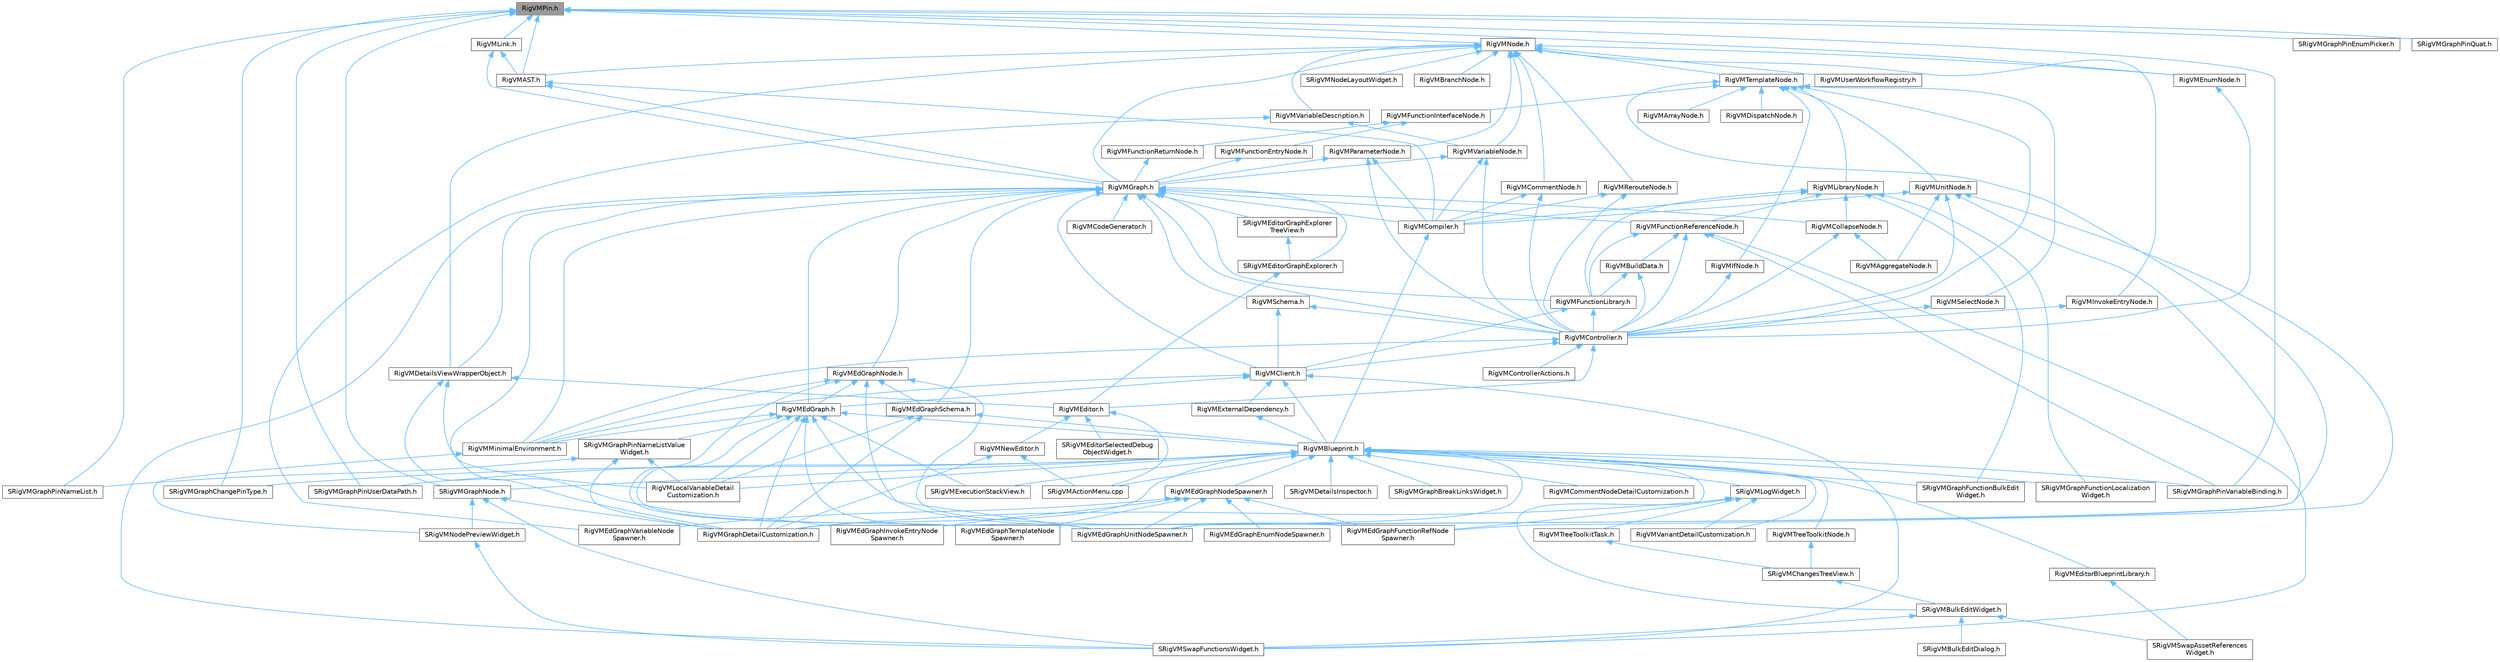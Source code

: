 digraph "RigVMPin.h"
{
 // INTERACTIVE_SVG=YES
 // LATEX_PDF_SIZE
  bgcolor="transparent";
  edge [fontname=Helvetica,fontsize=10,labelfontname=Helvetica,labelfontsize=10];
  node [fontname=Helvetica,fontsize=10,shape=box,height=0.2,width=0.4];
  Node1 [id="Node000001",label="RigVMPin.h",height=0.2,width=0.4,color="gray40", fillcolor="grey60", style="filled", fontcolor="black",tooltip=" "];
  Node1 -> Node2 [id="edge1_Node000001_Node000002",dir="back",color="steelblue1",style="solid",tooltip=" "];
  Node2 [id="Node000002",label="RigVMAST.h",height=0.2,width=0.4,color="grey40", fillcolor="white", style="filled",URL="$d9/d6d/RigVMAST_8h.html",tooltip=" "];
  Node2 -> Node3 [id="edge2_Node000002_Node000003",dir="back",color="steelblue1",style="solid",tooltip=" "];
  Node3 [id="Node000003",label="RigVMCompiler.h",height=0.2,width=0.4,color="grey40", fillcolor="white", style="filled",URL="$d7/d63/RigVMCompiler_8h.html",tooltip=" "];
  Node3 -> Node4 [id="edge3_Node000003_Node000004",dir="back",color="steelblue1",style="solid",tooltip=" "];
  Node4 [id="Node000004",label="RigVMBlueprint.h",height=0.2,width=0.4,color="grey40", fillcolor="white", style="filled",URL="$df/d44/RigVMBlueprint_8h.html",tooltip=" "];
  Node4 -> Node5 [id="edge4_Node000004_Node000005",dir="back",color="steelblue1",style="solid",tooltip=" "];
  Node5 [id="Node000005",label="RigVMCommentNodeDetailCustomization.h",height=0.2,width=0.4,color="grey40", fillcolor="white", style="filled",URL="$de/ddb/RigVMCommentNodeDetailCustomization_8h.html",tooltip=" "];
  Node4 -> Node6 [id="edge5_Node000004_Node000006",dir="back",color="steelblue1",style="solid",tooltip=" "];
  Node6 [id="Node000006",label="RigVMEdGraphFunctionRefNode\lSpawner.h",height=0.2,width=0.4,color="grey40", fillcolor="white", style="filled",URL="$d3/d16/RigVMEdGraphFunctionRefNodeSpawner_8h.html",tooltip=" "];
  Node4 -> Node7 [id="edge6_Node000004_Node000007",dir="back",color="steelblue1",style="solid",tooltip=" "];
  Node7 [id="Node000007",label="RigVMEdGraphNodeSpawner.h",height=0.2,width=0.4,color="grey40", fillcolor="white", style="filled",URL="$d4/d8b/RigVMEdGraphNodeSpawner_8h.html",tooltip=" "];
  Node7 -> Node8 [id="edge7_Node000007_Node000008",dir="back",color="steelblue1",style="solid",tooltip=" "];
  Node8 [id="Node000008",label="RigVMEdGraphEnumNodeSpawner.h",height=0.2,width=0.4,color="grey40", fillcolor="white", style="filled",URL="$d3/dfd/RigVMEdGraphEnumNodeSpawner_8h.html",tooltip=" "];
  Node7 -> Node6 [id="edge8_Node000007_Node000006",dir="back",color="steelblue1",style="solid",tooltip=" "];
  Node7 -> Node9 [id="edge9_Node000007_Node000009",dir="back",color="steelblue1",style="solid",tooltip=" "];
  Node9 [id="Node000009",label="RigVMEdGraphInvokeEntryNode\lSpawner.h",height=0.2,width=0.4,color="grey40", fillcolor="white", style="filled",URL="$d9/de6/RigVMEdGraphInvokeEntryNodeSpawner_8h.html",tooltip=" "];
  Node7 -> Node10 [id="edge10_Node000007_Node000010",dir="back",color="steelblue1",style="solid",tooltip=" "];
  Node10 [id="Node000010",label="RigVMEdGraphTemplateNode\lSpawner.h",height=0.2,width=0.4,color="grey40", fillcolor="white", style="filled",URL="$d9/d6c/RigVMEdGraphTemplateNodeSpawner_8h.html",tooltip=" "];
  Node7 -> Node11 [id="edge11_Node000007_Node000011",dir="back",color="steelblue1",style="solid",tooltip=" "];
  Node11 [id="Node000011",label="RigVMEdGraphUnitNodeSpawner.h",height=0.2,width=0.4,color="grey40", fillcolor="white", style="filled",URL="$d3/d6b/RigVMEdGraphUnitNodeSpawner_8h.html",tooltip=" "];
  Node7 -> Node12 [id="edge12_Node000007_Node000012",dir="back",color="steelblue1",style="solid",tooltip=" "];
  Node12 [id="Node000012",label="RigVMEdGraphVariableNode\lSpawner.h",height=0.2,width=0.4,color="grey40", fillcolor="white", style="filled",URL="$d0/d83/RigVMEdGraphVariableNodeSpawner_8h.html",tooltip=" "];
  Node4 -> Node11 [id="edge13_Node000004_Node000011",dir="back",color="steelblue1",style="solid",tooltip=" "];
  Node4 -> Node13 [id="edge14_Node000004_Node000013",dir="back",color="steelblue1",style="solid",tooltip=" "];
  Node13 [id="Node000013",label="RigVMEditorBlueprintLibrary.h",height=0.2,width=0.4,color="grey40", fillcolor="white", style="filled",URL="$d9/d31/RigVMEditorBlueprintLibrary_8h.html",tooltip=" "];
  Node13 -> Node14 [id="edge15_Node000013_Node000014",dir="back",color="steelblue1",style="solid",tooltip=" "];
  Node14 [id="Node000014",label="SRigVMSwapAssetReferences\lWidget.h",height=0.2,width=0.4,color="grey40", fillcolor="white", style="filled",URL="$db/d3f/SRigVMSwapAssetReferencesWidget_8h.html",tooltip=" "];
  Node4 -> Node15 [id="edge16_Node000004_Node000015",dir="back",color="steelblue1",style="solid",tooltip=" "];
  Node15 [id="Node000015",label="RigVMGraphDetailCustomization.h",height=0.2,width=0.4,color="grey40", fillcolor="white", style="filled",URL="$da/d8c/RigVMGraphDetailCustomization_8h.html",tooltip=" "];
  Node4 -> Node16 [id="edge17_Node000004_Node000016",dir="back",color="steelblue1",style="solid",tooltip=" "];
  Node16 [id="Node000016",label="RigVMLocalVariableDetail\lCustomization.h",height=0.2,width=0.4,color="grey40", fillcolor="white", style="filled",URL="$de/de8/RigVMLocalVariableDetailCustomization_8h.html",tooltip=" "];
  Node4 -> Node17 [id="edge18_Node000004_Node000017",dir="back",color="steelblue1",style="solid",tooltip=" "];
  Node17 [id="Node000017",label="RigVMTreeToolkitNode.h",height=0.2,width=0.4,color="grey40", fillcolor="white", style="filled",URL="$dc/d84/RigVMTreeToolkitNode_8h.html",tooltip=" "];
  Node17 -> Node18 [id="edge19_Node000017_Node000018",dir="back",color="steelblue1",style="solid",tooltip=" "];
  Node18 [id="Node000018",label="SRigVMChangesTreeView.h",height=0.2,width=0.4,color="grey40", fillcolor="white", style="filled",URL="$dd/d83/SRigVMChangesTreeView_8h.html",tooltip=" "];
  Node18 -> Node19 [id="edge20_Node000018_Node000019",dir="back",color="steelblue1",style="solid",tooltip=" "];
  Node19 [id="Node000019",label="SRigVMBulkEditWidget.h",height=0.2,width=0.4,color="grey40", fillcolor="white", style="filled",URL="$d7/dab/SRigVMBulkEditWidget_8h.html",tooltip=" "];
  Node19 -> Node20 [id="edge21_Node000019_Node000020",dir="back",color="steelblue1",style="solid",tooltip=" "];
  Node20 [id="Node000020",label="SRigVMBulkEditDialog.h",height=0.2,width=0.4,color="grey40", fillcolor="white", style="filled",URL="$dd/d89/SRigVMBulkEditDialog_8h.html",tooltip=" "];
  Node19 -> Node14 [id="edge22_Node000019_Node000014",dir="back",color="steelblue1",style="solid",tooltip=" "];
  Node19 -> Node21 [id="edge23_Node000019_Node000021",dir="back",color="steelblue1",style="solid",tooltip=" "];
  Node21 [id="Node000021",label="SRigVMSwapFunctionsWidget.h",height=0.2,width=0.4,color="grey40", fillcolor="white", style="filled",URL="$d0/da2/SRigVMSwapFunctionsWidget_8h.html",tooltip=" "];
  Node4 -> Node22 [id="edge24_Node000004_Node000022",dir="back",color="steelblue1",style="solid",tooltip=" "];
  Node22 [id="Node000022",label="RigVMVariantDetailCustomization.h",height=0.2,width=0.4,color="grey40", fillcolor="white", style="filled",URL="$d2/db8/RigVMVariantDetailCustomization_8h.html",tooltip=" "];
  Node4 -> Node23 [id="edge25_Node000004_Node000023",dir="back",color="steelblue1",style="solid",tooltip=" "];
  Node23 [id="Node000023",label="SRigVMActionMenu.cpp",height=0.2,width=0.4,color="grey40", fillcolor="white", style="filled",URL="$dc/d4c/SRigVMActionMenu_8cpp.html",tooltip=" "];
  Node4 -> Node24 [id="edge26_Node000004_Node000024",dir="back",color="steelblue1",style="solid",tooltip=" "];
  Node24 [id="Node000024",label="SRigVMDetailsInspector.h",height=0.2,width=0.4,color="grey40", fillcolor="white", style="filled",URL="$df/dfb/SRigVMDetailsInspector_8h.html",tooltip=" "];
  Node4 -> Node25 [id="edge27_Node000004_Node000025",dir="back",color="steelblue1",style="solid",tooltip=" "];
  Node25 [id="Node000025",label="SRigVMExecutionStackView.h",height=0.2,width=0.4,color="grey40", fillcolor="white", style="filled",URL="$d9/d2b/SRigVMExecutionStackView_8h.html",tooltip=" "];
  Node4 -> Node26 [id="edge28_Node000004_Node000026",dir="back",color="steelblue1",style="solid",tooltip=" "];
  Node26 [id="Node000026",label="SRigVMGraphBreakLinksWidget.h",height=0.2,width=0.4,color="grey40", fillcolor="white", style="filled",URL="$d8/d4a/SRigVMGraphBreakLinksWidget_8h.html",tooltip=" "];
  Node4 -> Node27 [id="edge29_Node000004_Node000027",dir="back",color="steelblue1",style="solid",tooltip=" "];
  Node27 [id="Node000027",label="SRigVMGraphChangePinType.h",height=0.2,width=0.4,color="grey40", fillcolor="white", style="filled",URL="$d4/da7/SRigVMGraphChangePinType_8h.html",tooltip=" "];
  Node4 -> Node28 [id="edge30_Node000004_Node000028",dir="back",color="steelblue1",style="solid",tooltip=" "];
  Node28 [id="Node000028",label="SRigVMGraphFunctionBulkEdit\lWidget.h",height=0.2,width=0.4,color="grey40", fillcolor="white", style="filled",URL="$db/dbf/SRigVMGraphFunctionBulkEditWidget_8h.html",tooltip=" "];
  Node4 -> Node29 [id="edge31_Node000004_Node000029",dir="back",color="steelblue1",style="solid",tooltip=" "];
  Node29 [id="Node000029",label="SRigVMGraphFunctionLocalization\lWidget.h",height=0.2,width=0.4,color="grey40", fillcolor="white", style="filled",URL="$dd/d59/SRigVMGraphFunctionLocalizationWidget_8h.html",tooltip=" "];
  Node4 -> Node30 [id="edge32_Node000004_Node000030",dir="back",color="steelblue1",style="solid",tooltip=" "];
  Node30 [id="Node000030",label="SRigVMGraphNode.h",height=0.2,width=0.4,color="grey40", fillcolor="white", style="filled",URL="$d0/d1e/SRigVMGraphNode_8h.html",tooltip=" "];
  Node30 -> Node15 [id="edge33_Node000030_Node000015",dir="back",color="steelblue1",style="solid",tooltip=" "];
  Node30 -> Node31 [id="edge34_Node000030_Node000031",dir="back",color="steelblue1",style="solid",tooltip=" "];
  Node31 [id="Node000031",label="SRigVMNodePreviewWidget.h",height=0.2,width=0.4,color="grey40", fillcolor="white", style="filled",URL="$d5/d72/SRigVMNodePreviewWidget_8h.html",tooltip=" "];
  Node31 -> Node21 [id="edge35_Node000031_Node000021",dir="back",color="steelblue1",style="solid",tooltip=" "];
  Node30 -> Node21 [id="edge36_Node000030_Node000021",dir="back",color="steelblue1",style="solid",tooltip=" "];
  Node4 -> Node32 [id="edge37_Node000004_Node000032",dir="back",color="steelblue1",style="solid",tooltip=" "];
  Node32 [id="Node000032",label="SRigVMGraphPinUserDataPath.h",height=0.2,width=0.4,color="grey40", fillcolor="white", style="filled",URL="$d5/d31/SRigVMGraphPinUserDataPath_8h.html",tooltip=" "];
  Node4 -> Node33 [id="edge38_Node000004_Node000033",dir="back",color="steelblue1",style="solid",tooltip=" "];
  Node33 [id="Node000033",label="SRigVMGraphPinVariableBinding.h",height=0.2,width=0.4,color="grey40", fillcolor="white", style="filled",URL="$db/dca/SRigVMGraphPinVariableBinding_8h.html",tooltip=" "];
  Node4 -> Node34 [id="edge39_Node000004_Node000034",dir="back",color="steelblue1",style="solid",tooltip=" "];
  Node34 [id="Node000034",label="SRigVMLogWidget.h",height=0.2,width=0.4,color="grey40", fillcolor="white", style="filled",URL="$d9/dab/SRigVMLogWidget_8h.html",tooltip=" "];
  Node34 -> Node15 [id="edge40_Node000034_Node000015",dir="back",color="steelblue1",style="solid",tooltip=" "];
  Node34 -> Node35 [id="edge41_Node000034_Node000035",dir="back",color="steelblue1",style="solid",tooltip=" "];
  Node35 [id="Node000035",label="RigVMTreeToolkitTask.h",height=0.2,width=0.4,color="grey40", fillcolor="white", style="filled",URL="$d1/dd5/RigVMTreeToolkitTask_8h.html",tooltip=" "];
  Node35 -> Node18 [id="edge42_Node000035_Node000018",dir="back",color="steelblue1",style="solid",tooltip=" "];
  Node34 -> Node22 [id="edge43_Node000034_Node000022",dir="back",color="steelblue1",style="solid",tooltip=" "];
  Node34 -> Node19 [id="edge44_Node000034_Node000019",dir="back",color="steelblue1",style="solid",tooltip=" "];
  Node2 -> Node36 [id="edge45_Node000002_Node000036",dir="back",color="steelblue1",style="solid",tooltip=" "];
  Node36 [id="Node000036",label="RigVMGraph.h",height=0.2,width=0.4,color="grey40", fillcolor="white", style="filled",URL="$d7/dfd/RigVMGraph_8h.html",tooltip=" "];
  Node36 -> Node37 [id="edge46_Node000036_Node000037",dir="back",color="steelblue1",style="solid",tooltip=" "];
  Node37 [id="Node000037",label="RigVMClient.h",height=0.2,width=0.4,color="grey40", fillcolor="white", style="filled",URL="$db/d93/RigVMClient_8h.html",tooltip=" "];
  Node37 -> Node4 [id="edge47_Node000037_Node000004",dir="back",color="steelblue1",style="solid",tooltip=" "];
  Node37 -> Node38 [id="edge48_Node000037_Node000038",dir="back",color="steelblue1",style="solid",tooltip=" "];
  Node38 [id="Node000038",label="RigVMEdGraph.h",height=0.2,width=0.4,color="grey40", fillcolor="white", style="filled",URL="$d9/d8c/RigVMEdGraph_8h.html",tooltip=" "];
  Node38 -> Node4 [id="edge49_Node000038_Node000004",dir="back",color="steelblue1",style="solid",tooltip=" "];
  Node38 -> Node6 [id="edge50_Node000038_Node000006",dir="back",color="steelblue1",style="solid",tooltip=" "];
  Node38 -> Node10 [id="edge51_Node000038_Node000010",dir="back",color="steelblue1",style="solid",tooltip=" "];
  Node38 -> Node11 [id="edge52_Node000038_Node000011",dir="back",color="steelblue1",style="solid",tooltip=" "];
  Node38 -> Node15 [id="edge53_Node000038_Node000015",dir="back",color="steelblue1",style="solid",tooltip=" "];
  Node38 -> Node16 [id="edge54_Node000038_Node000016",dir="back",color="steelblue1",style="solid",tooltip=" "];
  Node38 -> Node39 [id="edge55_Node000038_Node000039",dir="back",color="steelblue1",style="solid",tooltip=" "];
  Node39 [id="Node000039",label="RigVMMinimalEnvironment.h",height=0.2,width=0.4,color="grey40", fillcolor="white", style="filled",URL="$d4/d4a/RigVMMinimalEnvironment_8h.html",tooltip=" "];
  Node39 -> Node31 [id="edge56_Node000039_Node000031",dir="back",color="steelblue1",style="solid",tooltip=" "];
  Node38 -> Node25 [id="edge57_Node000038_Node000025",dir="back",color="steelblue1",style="solid",tooltip=" "];
  Node38 -> Node40 [id="edge58_Node000038_Node000040",dir="back",color="steelblue1",style="solid",tooltip=" "];
  Node40 [id="Node000040",label="SRigVMGraphPinNameListValue\lWidget.h",height=0.2,width=0.4,color="grey40", fillcolor="white", style="filled",URL="$dc/dac/SRigVMGraphPinNameListValueWidget_8h.html",tooltip=" "];
  Node40 -> Node15 [id="edge59_Node000040_Node000015",dir="back",color="steelblue1",style="solid",tooltip=" "];
  Node40 -> Node16 [id="edge60_Node000040_Node000016",dir="back",color="steelblue1",style="solid",tooltip=" "];
  Node40 -> Node41 [id="edge61_Node000040_Node000041",dir="back",color="steelblue1",style="solid",tooltip=" "];
  Node41 [id="Node000041",label="SRigVMGraphPinNameList.h",height=0.2,width=0.4,color="grey40", fillcolor="white", style="filled",URL="$d7/dfc/SRigVMGraphPinNameList_8h.html",tooltip=" "];
  Node37 -> Node42 [id="edge62_Node000037_Node000042",dir="back",color="steelblue1",style="solid",tooltip=" "];
  Node42 [id="Node000042",label="RigVMExternalDependency.h",height=0.2,width=0.4,color="grey40", fillcolor="white", style="filled",URL="$d2/d83/RigVMExternalDependency_8h.html",tooltip=" "];
  Node42 -> Node4 [id="edge63_Node000042_Node000004",dir="back",color="steelblue1",style="solid",tooltip=" "];
  Node37 -> Node39 [id="edge64_Node000037_Node000039",dir="back",color="steelblue1",style="solid",tooltip=" "];
  Node37 -> Node21 [id="edge65_Node000037_Node000021",dir="back",color="steelblue1",style="solid",tooltip=" "];
  Node36 -> Node43 [id="edge66_Node000036_Node000043",dir="back",color="steelblue1",style="solid",tooltip=" "];
  Node43 [id="Node000043",label="RigVMCodeGenerator.h",height=0.2,width=0.4,color="grey40", fillcolor="white", style="filled",URL="$d4/d2b/RigVMCodeGenerator_8h.html",tooltip=" "];
  Node36 -> Node44 [id="edge67_Node000036_Node000044",dir="back",color="steelblue1",style="solid",tooltip=" "];
  Node44 [id="Node000044",label="RigVMCollapseNode.h",height=0.2,width=0.4,color="grey40", fillcolor="white", style="filled",URL="$d1/d95/RigVMCollapseNode_8h.html",tooltip=" "];
  Node44 -> Node45 [id="edge68_Node000044_Node000045",dir="back",color="steelblue1",style="solid",tooltip=" "];
  Node45 [id="Node000045",label="RigVMAggregateNode.h",height=0.2,width=0.4,color="grey40", fillcolor="white", style="filled",URL="$d7/d89/RigVMAggregateNode_8h.html",tooltip=" "];
  Node44 -> Node46 [id="edge69_Node000044_Node000046",dir="back",color="steelblue1",style="solid",tooltip=" "];
  Node46 [id="Node000046",label="RigVMController.h",height=0.2,width=0.4,color="grey40", fillcolor="white", style="filled",URL="$da/d1e/RigVMController_8h.html",tooltip=" "];
  Node46 -> Node37 [id="edge70_Node000046_Node000037",dir="back",color="steelblue1",style="solid",tooltip=" "];
  Node46 -> Node47 [id="edge71_Node000046_Node000047",dir="back",color="steelblue1",style="solid",tooltip=" "];
  Node47 [id="Node000047",label="RigVMControllerActions.h",height=0.2,width=0.4,color="grey40", fillcolor="white", style="filled",URL="$d3/dc4/RigVMControllerActions_8h.html",tooltip=" "];
  Node46 -> Node48 [id="edge72_Node000046_Node000048",dir="back",color="steelblue1",style="solid",tooltip=" "];
  Node48 [id="Node000048",label="RigVMEditor.h",height=0.2,width=0.4,color="grey40", fillcolor="white", style="filled",URL="$d3/d13/RigVMEditor_8h.html",tooltip=" "];
  Node48 -> Node49 [id="edge73_Node000048_Node000049",dir="back",color="steelblue1",style="solid",tooltip=" "];
  Node49 [id="Node000049",label="RigVMNewEditor.h",height=0.2,width=0.4,color="grey40", fillcolor="white", style="filled",URL="$df/dd1/RigVMNewEditor_8h.html",tooltip=" "];
  Node49 -> Node15 [id="edge74_Node000049_Node000015",dir="back",color="steelblue1",style="solid",tooltip=" "];
  Node49 -> Node23 [id="edge75_Node000049_Node000023",dir="back",color="steelblue1",style="solid",tooltip=" "];
  Node48 -> Node23 [id="edge76_Node000048_Node000023",dir="back",color="steelblue1",style="solid",tooltip=" "];
  Node48 -> Node50 [id="edge77_Node000048_Node000050",dir="back",color="steelblue1",style="solid",tooltip=" "];
  Node50 [id="Node000050",label="SRigVMEditorSelectedDebug\lObjectWidget.h",height=0.2,width=0.4,color="grey40", fillcolor="white", style="filled",URL="$d9/dcd/SRigVMEditorSelectedDebugObjectWidget_8h.html",tooltip=" "];
  Node46 -> Node39 [id="edge78_Node000046_Node000039",dir="back",color="steelblue1",style="solid",tooltip=" "];
  Node36 -> Node3 [id="edge79_Node000036_Node000003",dir="back",color="steelblue1",style="solid",tooltip=" "];
  Node36 -> Node46 [id="edge80_Node000036_Node000046",dir="back",color="steelblue1",style="solid",tooltip=" "];
  Node36 -> Node51 [id="edge81_Node000036_Node000051",dir="back",color="steelblue1",style="solid",tooltip=" "];
  Node51 [id="Node000051",label="RigVMDetailsViewWrapperObject.h",height=0.2,width=0.4,color="grey40", fillcolor="white", style="filled",URL="$dd/d41/RigVMDetailsViewWrapperObject_8h.html",tooltip=" "];
  Node51 -> Node48 [id="edge82_Node000051_Node000048",dir="back",color="steelblue1",style="solid",tooltip=" "];
  Node51 -> Node15 [id="edge83_Node000051_Node000015",dir="back",color="steelblue1",style="solid",tooltip=" "];
  Node51 -> Node16 [id="edge84_Node000051_Node000016",dir="back",color="steelblue1",style="solid",tooltip=" "];
  Node36 -> Node38 [id="edge85_Node000036_Node000038",dir="back",color="steelblue1",style="solid",tooltip=" "];
  Node36 -> Node9 [id="edge86_Node000036_Node000009",dir="back",color="steelblue1",style="solid",tooltip=" "];
  Node36 -> Node52 [id="edge87_Node000036_Node000052",dir="back",color="steelblue1",style="solid",tooltip=" "];
  Node52 [id="Node000052",label="RigVMEdGraphNode.h",height=0.2,width=0.4,color="grey40", fillcolor="white", style="filled",URL="$d8/dcd/RigVMEdGraphNode_8h.html",tooltip=" "];
  Node52 -> Node38 [id="edge88_Node000052_Node000038",dir="back",color="steelblue1",style="solid",tooltip=" "];
  Node52 -> Node6 [id="edge89_Node000052_Node000006",dir="back",color="steelblue1",style="solid",tooltip=" "];
  Node52 -> Node53 [id="edge90_Node000052_Node000053",dir="back",color="steelblue1",style="solid",tooltip=" "];
  Node53 [id="Node000053",label="RigVMEdGraphSchema.h",height=0.2,width=0.4,color="grey40", fillcolor="white", style="filled",URL="$dc/de3/RigVMEdGraphSchema_8h.html",tooltip=" "];
  Node53 -> Node4 [id="edge91_Node000053_Node000004",dir="back",color="steelblue1",style="solid",tooltip=" "];
  Node53 -> Node15 [id="edge92_Node000053_Node000015",dir="back",color="steelblue1",style="solid",tooltip=" "];
  Node53 -> Node16 [id="edge93_Node000053_Node000016",dir="back",color="steelblue1",style="solid",tooltip=" "];
  Node52 -> Node10 [id="edge94_Node000052_Node000010",dir="back",color="steelblue1",style="solid",tooltip=" "];
  Node52 -> Node11 [id="edge95_Node000052_Node000011",dir="back",color="steelblue1",style="solid",tooltip=" "];
  Node52 -> Node39 [id="edge96_Node000052_Node000039",dir="back",color="steelblue1",style="solid",tooltip=" "];
  Node36 -> Node53 [id="edge97_Node000036_Node000053",dir="back",color="steelblue1",style="solid",tooltip=" "];
  Node36 -> Node54 [id="edge98_Node000036_Node000054",dir="back",color="steelblue1",style="solid",tooltip=" "];
  Node54 [id="Node000054",label="RigVMFunctionLibrary.h",height=0.2,width=0.4,color="grey40", fillcolor="white", style="filled",URL="$da/d39/RigVMFunctionLibrary_8h.html",tooltip=" "];
  Node54 -> Node37 [id="edge99_Node000054_Node000037",dir="back",color="steelblue1",style="solid",tooltip=" "];
  Node54 -> Node46 [id="edge100_Node000054_Node000046",dir="back",color="steelblue1",style="solid",tooltip=" "];
  Node36 -> Node55 [id="edge101_Node000036_Node000055",dir="back",color="steelblue1",style="solid",tooltip=" "];
  Node55 [id="Node000055",label="RigVMFunctionReferenceNode.h",height=0.2,width=0.4,color="grey40", fillcolor="white", style="filled",URL="$d8/dae/RigVMFunctionReferenceNode_8h.html",tooltip=" "];
  Node55 -> Node56 [id="edge102_Node000055_Node000056",dir="back",color="steelblue1",style="solid",tooltip=" "];
  Node56 [id="Node000056",label="RigVMBuildData.h",height=0.2,width=0.4,color="grey40", fillcolor="white", style="filled",URL="$df/d5a/RigVMBuildData_8h.html",tooltip=" "];
  Node56 -> Node46 [id="edge103_Node000056_Node000046",dir="back",color="steelblue1",style="solid",tooltip=" "];
  Node56 -> Node54 [id="edge104_Node000056_Node000054",dir="back",color="steelblue1",style="solid",tooltip=" "];
  Node55 -> Node46 [id="edge105_Node000055_Node000046",dir="back",color="steelblue1",style="solid",tooltip=" "];
  Node55 -> Node54 [id="edge106_Node000055_Node000054",dir="back",color="steelblue1",style="solid",tooltip=" "];
  Node55 -> Node33 [id="edge107_Node000055_Node000033",dir="back",color="steelblue1",style="solid",tooltip=" "];
  Node55 -> Node21 [id="edge108_Node000055_Node000021",dir="back",color="steelblue1",style="solid",tooltip=" "];
  Node36 -> Node39 [id="edge109_Node000036_Node000039",dir="back",color="steelblue1",style="solid",tooltip=" "];
  Node36 -> Node57 [id="edge110_Node000036_Node000057",dir="back",color="steelblue1",style="solid",tooltip=" "];
  Node57 [id="Node000057",label="RigVMSchema.h",height=0.2,width=0.4,color="grey40", fillcolor="white", style="filled",URL="$d7/dc2/RigVMSchema_8h.html",tooltip=" "];
  Node57 -> Node37 [id="edge111_Node000057_Node000037",dir="back",color="steelblue1",style="solid",tooltip=" "];
  Node57 -> Node46 [id="edge112_Node000057_Node000046",dir="back",color="steelblue1",style="solid",tooltip=" "];
  Node36 -> Node58 [id="edge113_Node000036_Node000058",dir="back",color="steelblue1",style="solid",tooltip=" "];
  Node58 [id="Node000058",label="SRigVMEditorGraphExplorer.h",height=0.2,width=0.4,color="grey40", fillcolor="white", style="filled",URL="$db/d11/SRigVMEditorGraphExplorer_8h.html",tooltip=" "];
  Node58 -> Node48 [id="edge114_Node000058_Node000048",dir="back",color="steelblue1",style="solid",tooltip=" "];
  Node36 -> Node59 [id="edge115_Node000036_Node000059",dir="back",color="steelblue1",style="solid",tooltip=" "];
  Node59 [id="Node000059",label="SRigVMEditorGraphExplorer\lTreeView.h",height=0.2,width=0.4,color="grey40", fillcolor="white", style="filled",URL="$d8/d43/SRigVMEditorGraphExplorerTreeView_8h.html",tooltip=" "];
  Node59 -> Node58 [id="edge116_Node000059_Node000058",dir="back",color="steelblue1",style="solid",tooltip=" "];
  Node36 -> Node21 [id="edge117_Node000036_Node000021",dir="back",color="steelblue1",style="solid",tooltip=" "];
  Node1 -> Node60 [id="edge118_Node000001_Node000060",dir="back",color="steelblue1",style="solid",tooltip=" "];
  Node60 [id="Node000060",label="RigVMEnumNode.h",height=0.2,width=0.4,color="grey40", fillcolor="white", style="filled",URL="$d8/d16/RigVMEnumNode_8h.html",tooltip=" "];
  Node60 -> Node46 [id="edge119_Node000060_Node000046",dir="back",color="steelblue1",style="solid",tooltip=" "];
  Node1 -> Node61 [id="edge120_Node000001_Node000061",dir="back",color="steelblue1",style="solid",tooltip=" "];
  Node61 [id="Node000061",label="RigVMLink.h",height=0.2,width=0.4,color="grey40", fillcolor="white", style="filled",URL="$d0/db1/RigVMLink_8h.html",tooltip=" "];
  Node61 -> Node2 [id="edge121_Node000061_Node000002",dir="back",color="steelblue1",style="solid",tooltip=" "];
  Node61 -> Node36 [id="edge122_Node000061_Node000036",dir="back",color="steelblue1",style="solid",tooltip=" "];
  Node1 -> Node62 [id="edge123_Node000001_Node000062",dir="back",color="steelblue1",style="solid",tooltip=" "];
  Node62 [id="Node000062",label="RigVMNode.h",height=0.2,width=0.4,color="grey40", fillcolor="white", style="filled",URL="$df/d31/RigVMNode_8h.html",tooltip=" "];
  Node62 -> Node2 [id="edge124_Node000062_Node000002",dir="back",color="steelblue1",style="solid",tooltip=" "];
  Node62 -> Node63 [id="edge125_Node000062_Node000063",dir="back",color="steelblue1",style="solid",tooltip=" "];
  Node63 [id="Node000063",label="RigVMBranchNode.h",height=0.2,width=0.4,color="grey40", fillcolor="white", style="filled",URL="$dc/d3b/RigVMBranchNode_8h.html",tooltip=" "];
  Node62 -> Node64 [id="edge126_Node000062_Node000064",dir="back",color="steelblue1",style="solid",tooltip=" "];
  Node64 [id="Node000064",label="RigVMCommentNode.h",height=0.2,width=0.4,color="grey40", fillcolor="white", style="filled",URL="$da/d66/RigVMCommentNode_8h.html",tooltip=" "];
  Node64 -> Node3 [id="edge127_Node000064_Node000003",dir="back",color="steelblue1",style="solid",tooltip=" "];
  Node64 -> Node46 [id="edge128_Node000064_Node000046",dir="back",color="steelblue1",style="solid",tooltip=" "];
  Node62 -> Node51 [id="edge129_Node000062_Node000051",dir="back",color="steelblue1",style="solid",tooltip=" "];
  Node62 -> Node60 [id="edge130_Node000062_Node000060",dir="back",color="steelblue1",style="solid",tooltip=" "];
  Node62 -> Node36 [id="edge131_Node000062_Node000036",dir="back",color="steelblue1",style="solid",tooltip=" "];
  Node62 -> Node65 [id="edge132_Node000062_Node000065",dir="back",color="steelblue1",style="solid",tooltip=" "];
  Node65 [id="Node000065",label="RigVMInvokeEntryNode.h",height=0.2,width=0.4,color="grey40", fillcolor="white", style="filled",URL="$de/ddf/RigVMInvokeEntryNode_8h.html",tooltip=" "];
  Node65 -> Node46 [id="edge133_Node000065_Node000046",dir="back",color="steelblue1",style="solid",tooltip=" "];
  Node62 -> Node66 [id="edge134_Node000062_Node000066",dir="back",color="steelblue1",style="solid",tooltip=" "];
  Node66 [id="Node000066",label="RigVMParameterNode.h",height=0.2,width=0.4,color="grey40", fillcolor="white", style="filled",URL="$dd/dfd/RigVMParameterNode_8h.html",tooltip=" "];
  Node66 -> Node3 [id="edge135_Node000066_Node000003",dir="back",color="steelblue1",style="solid",tooltip=" "];
  Node66 -> Node46 [id="edge136_Node000066_Node000046",dir="back",color="steelblue1",style="solid",tooltip=" "];
  Node66 -> Node36 [id="edge137_Node000066_Node000036",dir="back",color="steelblue1",style="solid",tooltip=" "];
  Node62 -> Node67 [id="edge138_Node000062_Node000067",dir="back",color="steelblue1",style="solid",tooltip=" "];
  Node67 [id="Node000067",label="RigVMRerouteNode.h",height=0.2,width=0.4,color="grey40", fillcolor="white", style="filled",URL="$d7/dd8/RigVMRerouteNode_8h.html",tooltip=" "];
  Node67 -> Node3 [id="edge139_Node000067_Node000003",dir="back",color="steelblue1",style="solid",tooltip=" "];
  Node67 -> Node46 [id="edge140_Node000067_Node000046",dir="back",color="steelblue1",style="solid",tooltip=" "];
  Node62 -> Node68 [id="edge141_Node000062_Node000068",dir="back",color="steelblue1",style="solid",tooltip=" "];
  Node68 [id="Node000068",label="RigVMTemplateNode.h",height=0.2,width=0.4,color="grey40", fillcolor="white", style="filled",URL="$d3/d3f/RigVMTemplateNode_8h.html",tooltip=" "];
  Node68 -> Node69 [id="edge142_Node000068_Node000069",dir="back",color="steelblue1",style="solid",tooltip=" "];
  Node69 [id="Node000069",label="RigVMArrayNode.h",height=0.2,width=0.4,color="grey40", fillcolor="white", style="filled",URL="$dd/d66/RigVMArrayNode_8h.html",tooltip=" "];
  Node68 -> Node46 [id="edge143_Node000068_Node000046",dir="back",color="steelblue1",style="solid",tooltip=" "];
  Node68 -> Node70 [id="edge144_Node000068_Node000070",dir="back",color="steelblue1",style="solid",tooltip=" "];
  Node70 [id="Node000070",label="RigVMDispatchNode.h",height=0.2,width=0.4,color="grey40", fillcolor="white", style="filled",URL="$dc/d91/RigVMDispatchNode_8h.html",tooltip=" "];
  Node68 -> Node10 [id="edge145_Node000068_Node000010",dir="back",color="steelblue1",style="solid",tooltip=" "];
  Node68 -> Node71 [id="edge146_Node000068_Node000071",dir="back",color="steelblue1",style="solid",tooltip=" "];
  Node71 [id="Node000071",label="RigVMFunctionInterfaceNode.h",height=0.2,width=0.4,color="grey40", fillcolor="white", style="filled",URL="$dd/d44/RigVMFunctionInterfaceNode_8h.html",tooltip=" "];
  Node71 -> Node72 [id="edge147_Node000071_Node000072",dir="back",color="steelblue1",style="solid",tooltip=" "];
  Node72 [id="Node000072",label="RigVMFunctionEntryNode.h",height=0.2,width=0.4,color="grey40", fillcolor="white", style="filled",URL="$d1/de8/RigVMFunctionEntryNode_8h.html",tooltip=" "];
  Node72 -> Node36 [id="edge148_Node000072_Node000036",dir="back",color="steelblue1",style="solid",tooltip=" "];
  Node71 -> Node73 [id="edge149_Node000071_Node000073",dir="back",color="steelblue1",style="solid",tooltip=" "];
  Node73 [id="Node000073",label="RigVMFunctionReturnNode.h",height=0.2,width=0.4,color="grey40", fillcolor="white", style="filled",URL="$d6/dc6/RigVMFunctionReturnNode_8h.html",tooltip=" "];
  Node73 -> Node36 [id="edge150_Node000073_Node000036",dir="back",color="steelblue1",style="solid",tooltip=" "];
  Node68 -> Node74 [id="edge151_Node000068_Node000074",dir="back",color="steelblue1",style="solid",tooltip=" "];
  Node74 [id="Node000074",label="RigVMIfNode.h",height=0.2,width=0.4,color="grey40", fillcolor="white", style="filled",URL="$d6/d0c/RigVMIfNode_8h.html",tooltip=" "];
  Node74 -> Node46 [id="edge152_Node000074_Node000046",dir="back",color="steelblue1",style="solid",tooltip=" "];
  Node68 -> Node75 [id="edge153_Node000068_Node000075",dir="back",color="steelblue1",style="solid",tooltip=" "];
  Node75 [id="Node000075",label="RigVMLibraryNode.h",height=0.2,width=0.4,color="grey40", fillcolor="white", style="filled",URL="$d5/dfd/RigVMLibraryNode_8h.html",tooltip=" "];
  Node75 -> Node44 [id="edge154_Node000075_Node000044",dir="back",color="steelblue1",style="solid",tooltip=" "];
  Node75 -> Node3 [id="edge155_Node000075_Node000003",dir="back",color="steelblue1",style="solid",tooltip=" "];
  Node75 -> Node54 [id="edge156_Node000075_Node000054",dir="back",color="steelblue1",style="solid",tooltip=" "];
  Node75 -> Node55 [id="edge157_Node000075_Node000055",dir="back",color="steelblue1",style="solid",tooltip=" "];
  Node75 -> Node28 [id="edge158_Node000075_Node000028",dir="back",color="steelblue1",style="solid",tooltip=" "];
  Node75 -> Node29 [id="edge159_Node000075_Node000029",dir="back",color="steelblue1",style="solid",tooltip=" "];
  Node68 -> Node76 [id="edge160_Node000068_Node000076",dir="back",color="steelblue1",style="solid",tooltip=" "];
  Node76 [id="Node000076",label="RigVMSelectNode.h",height=0.2,width=0.4,color="grey40", fillcolor="white", style="filled",URL="$d0/db0/RigVMSelectNode_8h.html",tooltip=" "];
  Node76 -> Node46 [id="edge161_Node000076_Node000046",dir="back",color="steelblue1",style="solid",tooltip=" "];
  Node68 -> Node77 [id="edge162_Node000068_Node000077",dir="back",color="steelblue1",style="solid",tooltip=" "];
  Node77 [id="Node000077",label="RigVMUnitNode.h",height=0.2,width=0.4,color="grey40", fillcolor="white", style="filled",URL="$d1/dbc/RigVMUnitNode_8h.html",tooltip=" "];
  Node77 -> Node45 [id="edge163_Node000077_Node000045",dir="back",color="steelblue1",style="solid",tooltip=" "];
  Node77 -> Node3 [id="edge164_Node000077_Node000003",dir="back",color="steelblue1",style="solid",tooltip=" "];
  Node77 -> Node46 [id="edge165_Node000077_Node000046",dir="back",color="steelblue1",style="solid",tooltip=" "];
  Node77 -> Node6 [id="edge166_Node000077_Node000006",dir="back",color="steelblue1",style="solid",tooltip=" "];
  Node77 -> Node11 [id="edge167_Node000077_Node000011",dir="back",color="steelblue1",style="solid",tooltip=" "];
  Node62 -> Node78 [id="edge168_Node000062_Node000078",dir="back",color="steelblue1",style="solid",tooltip=" "];
  Node78 [id="Node000078",label="RigVMUserWorkflowRegistry.h",height=0.2,width=0.4,color="grey40", fillcolor="white", style="filled",URL="$da/d27/RigVMUserWorkflowRegistry_8h.html",tooltip=" "];
  Node62 -> Node79 [id="edge169_Node000062_Node000079",dir="back",color="steelblue1",style="solid",tooltip=" "];
  Node79 [id="Node000079",label="RigVMVariableDescription.h",height=0.2,width=0.4,color="grey40", fillcolor="white", style="filled",URL="$d8/dd8/RigVMVariableDescription_8h.html",tooltip=" "];
  Node79 -> Node12 [id="edge170_Node000079_Node000012",dir="back",color="steelblue1",style="solid",tooltip=" "];
  Node79 -> Node80 [id="edge171_Node000079_Node000080",dir="back",color="steelblue1",style="solid",tooltip=" "];
  Node80 [id="Node000080",label="RigVMVariableNode.h",height=0.2,width=0.4,color="grey40", fillcolor="white", style="filled",URL="$d0/dc6/RigVMVariableNode_8h.html",tooltip=" "];
  Node80 -> Node3 [id="edge172_Node000080_Node000003",dir="back",color="steelblue1",style="solid",tooltip=" "];
  Node80 -> Node46 [id="edge173_Node000080_Node000046",dir="back",color="steelblue1",style="solid",tooltip=" "];
  Node80 -> Node36 [id="edge174_Node000080_Node000036",dir="back",color="steelblue1",style="solid",tooltip=" "];
  Node62 -> Node80 [id="edge175_Node000062_Node000080",dir="back",color="steelblue1",style="solid",tooltip=" "];
  Node62 -> Node81 [id="edge176_Node000062_Node000081",dir="back",color="steelblue1",style="solid",tooltip=" "];
  Node81 [id="Node000081",label="SRigVMNodeLayoutWidget.h",height=0.2,width=0.4,color="grey40", fillcolor="white", style="filled",URL="$dc/da9/SRigVMNodeLayoutWidget_8h.html",tooltip=" "];
  Node1 -> Node27 [id="edge177_Node000001_Node000027",dir="back",color="steelblue1",style="solid",tooltip=" "];
  Node1 -> Node30 [id="edge178_Node000001_Node000030",dir="back",color="steelblue1",style="solid",tooltip=" "];
  Node1 -> Node82 [id="edge179_Node000001_Node000082",dir="back",color="steelblue1",style="solid",tooltip=" "];
  Node82 [id="Node000082",label="SRigVMGraphPinEnumPicker.h",height=0.2,width=0.4,color="grey40", fillcolor="white", style="filled",URL="$d9/dd1/SRigVMGraphPinEnumPicker_8h.html",tooltip=" "];
  Node1 -> Node41 [id="edge180_Node000001_Node000041",dir="back",color="steelblue1",style="solid",tooltip=" "];
  Node1 -> Node83 [id="edge181_Node000001_Node000083",dir="back",color="steelblue1",style="solid",tooltip=" "];
  Node83 [id="Node000083",label="SRigVMGraphPinQuat.h",height=0.2,width=0.4,color="grey40", fillcolor="white", style="filled",URL="$de/dda/SRigVMGraphPinQuat_8h.html",tooltip=" "];
  Node1 -> Node32 [id="edge182_Node000001_Node000032",dir="back",color="steelblue1",style="solid",tooltip=" "];
  Node1 -> Node33 [id="edge183_Node000001_Node000033",dir="back",color="steelblue1",style="solid",tooltip=" "];
}
